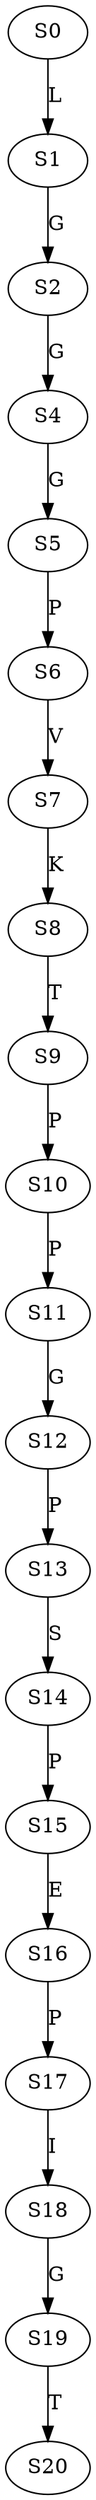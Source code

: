strict digraph  {
	S0 -> S1 [ label = L ];
	S1 -> S2 [ label = G ];
	S2 -> S4 [ label = G ];
	S4 -> S5 [ label = G ];
	S5 -> S6 [ label = P ];
	S6 -> S7 [ label = V ];
	S7 -> S8 [ label = K ];
	S8 -> S9 [ label = T ];
	S9 -> S10 [ label = P ];
	S10 -> S11 [ label = P ];
	S11 -> S12 [ label = G ];
	S12 -> S13 [ label = P ];
	S13 -> S14 [ label = S ];
	S14 -> S15 [ label = P ];
	S15 -> S16 [ label = E ];
	S16 -> S17 [ label = P ];
	S17 -> S18 [ label = I ];
	S18 -> S19 [ label = G ];
	S19 -> S20 [ label = T ];
}
